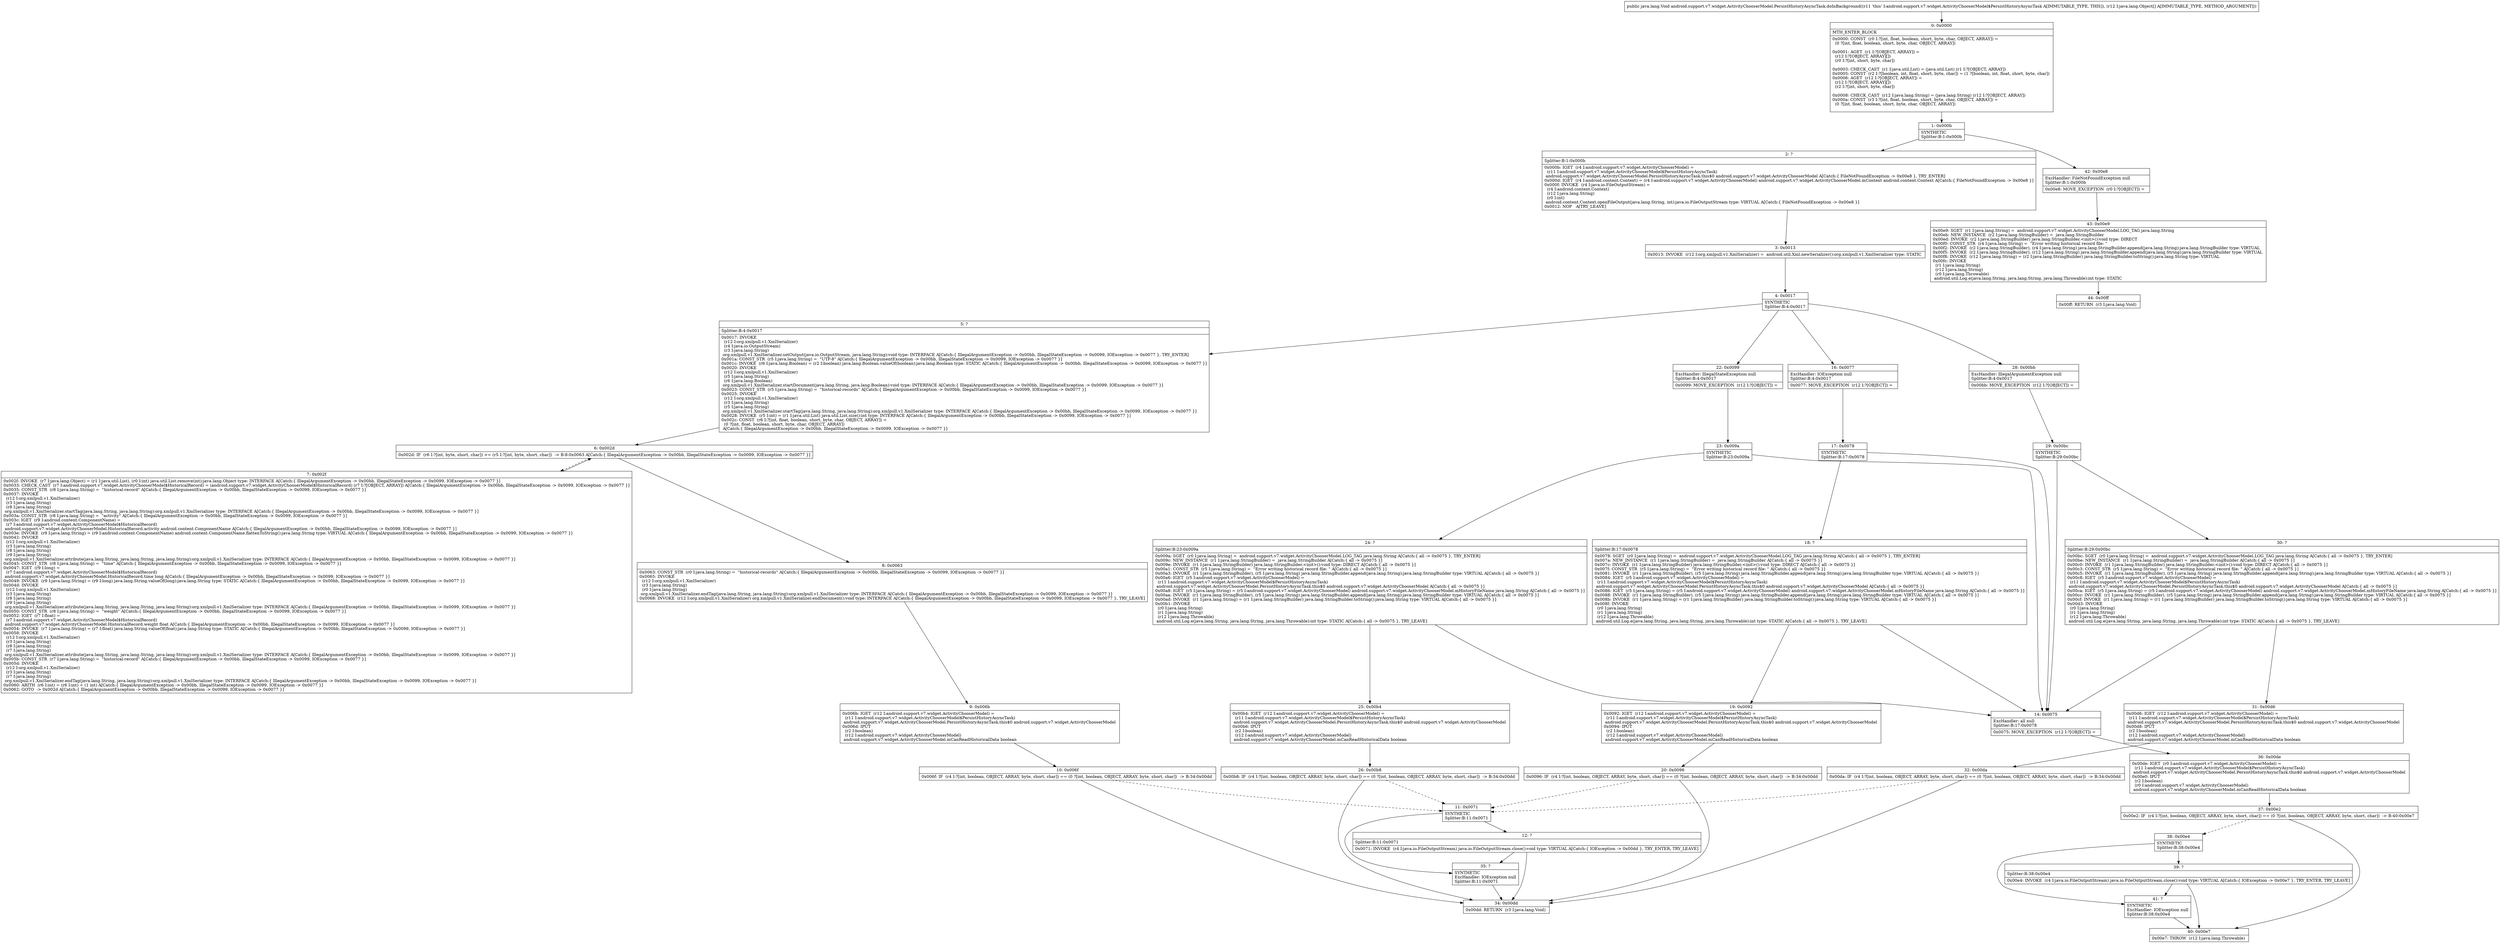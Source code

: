 digraph "CFG forandroid.support.v7.widget.ActivityChooserModel.PersistHistoryAsyncTask.doInBackground([Ljava\/lang\/Object;)Ljava\/lang\/Void;" {
Node_0 [shape=record,label="{0\:\ 0x0000|MTH_ENTER_BLOCK\l|0x0000: CONST  (r0 I:?[int, float, boolean, short, byte, char, OBJECT, ARRAY]) = \l  (0 ?[int, float, boolean, short, byte, char, OBJECT, ARRAY])\l \l0x0001: AGET  (r1 I:?[OBJECT, ARRAY]) = \l  (r12 I:?[OBJECT, ARRAY][])\l  (r0 I:?[int, short, byte, char])\l \l0x0003: CHECK_CAST  (r1 I:java.util.List) = (java.util.List) (r1 I:?[OBJECT, ARRAY]) \l0x0005: CONST  (r2 I:?[boolean, int, float, short, byte, char]) = (1 ?[boolean, int, float, short, byte, char]) \l0x0006: AGET  (r12 I:?[OBJECT, ARRAY]) = \l  (r12 I:?[OBJECT, ARRAY][])\l  (r2 I:?[int, short, byte, char])\l \l0x0008: CHECK_CAST  (r12 I:java.lang.String) = (java.lang.String) (r12 I:?[OBJECT, ARRAY]) \l0x000a: CONST  (r3 I:?[int, float, boolean, short, byte, char, OBJECT, ARRAY]) = \l  (0 ?[int, float, boolean, short, byte, char, OBJECT, ARRAY])\l \l}"];
Node_1 [shape=record,label="{1\:\ 0x000b|SYNTHETIC\lSplitter:B:1:0x000b\l}"];
Node_2 [shape=record,label="{2\:\ ?|Splitter:B:1:0x000b\l|0x000b: IGET  (r4 I:android.support.v7.widget.ActivityChooserModel) = \l  (r11 I:android.support.v7.widget.ActivityChooserModel$PersistHistoryAsyncTask)\l android.support.v7.widget.ActivityChooserModel.PersistHistoryAsyncTask.this$0 android.support.v7.widget.ActivityChooserModel A[Catch:\{ FileNotFoundException \-\> 0x00e8 \}, TRY_ENTER]\l0x000d: IGET  (r4 I:android.content.Context) = (r4 I:android.support.v7.widget.ActivityChooserModel) android.support.v7.widget.ActivityChooserModel.mContext android.content.Context A[Catch:\{ FileNotFoundException \-\> 0x00e8 \}]\l0x000f: INVOKE  (r4 I:java.io.FileOutputStream) = \l  (r4 I:android.content.Context)\l  (r12 I:java.lang.String)\l  (r0 I:int)\l android.content.Context.openFileOutput(java.lang.String, int):java.io.FileOutputStream type: VIRTUAL A[Catch:\{ FileNotFoundException \-\> 0x00e8 \}]\l0x0012: NOP   A[TRY_LEAVE]\l}"];
Node_3 [shape=record,label="{3\:\ 0x0013|0x0013: INVOKE  (r12 I:org.xmlpull.v1.XmlSerializer) =  android.util.Xml.newSerializer():org.xmlpull.v1.XmlSerializer type: STATIC \l}"];
Node_4 [shape=record,label="{4\:\ 0x0017|SYNTHETIC\lSplitter:B:4:0x0017\l}"];
Node_5 [shape=record,label="{5\:\ ?|Splitter:B:4:0x0017\l|0x0017: INVOKE  \l  (r12 I:org.xmlpull.v1.XmlSerializer)\l  (r4 I:java.io.OutputStream)\l  (r3 I:java.lang.String)\l org.xmlpull.v1.XmlSerializer.setOutput(java.io.OutputStream, java.lang.String):void type: INTERFACE A[Catch:\{ IllegalArgumentException \-\> 0x00bb, IllegalStateException \-\> 0x0099, IOException \-\> 0x0077 \}, TRY_ENTER]\l0x001a: CONST_STR  (r5 I:java.lang.String) =  \"UTF\-8\" A[Catch:\{ IllegalArgumentException \-\> 0x00bb, IllegalStateException \-\> 0x0099, IOException \-\> 0x0077 \}]\l0x001c: INVOKE  (r6 I:java.lang.Boolean) = (r2 I:boolean) java.lang.Boolean.valueOf(boolean):java.lang.Boolean type: STATIC A[Catch:\{ IllegalArgumentException \-\> 0x00bb, IllegalStateException \-\> 0x0099, IOException \-\> 0x0077 \}]\l0x0020: INVOKE  \l  (r12 I:org.xmlpull.v1.XmlSerializer)\l  (r5 I:java.lang.String)\l  (r6 I:java.lang.Boolean)\l org.xmlpull.v1.XmlSerializer.startDocument(java.lang.String, java.lang.Boolean):void type: INTERFACE A[Catch:\{ IllegalArgumentException \-\> 0x00bb, IllegalStateException \-\> 0x0099, IOException \-\> 0x0077 \}]\l0x0023: CONST_STR  (r5 I:java.lang.String) =  \"historical\-records\" A[Catch:\{ IllegalArgumentException \-\> 0x00bb, IllegalStateException \-\> 0x0099, IOException \-\> 0x0077 \}]\l0x0025: INVOKE  \l  (r12 I:org.xmlpull.v1.XmlSerializer)\l  (r3 I:java.lang.String)\l  (r5 I:java.lang.String)\l org.xmlpull.v1.XmlSerializer.startTag(java.lang.String, java.lang.String):org.xmlpull.v1.XmlSerializer type: INTERFACE A[Catch:\{ IllegalArgumentException \-\> 0x00bb, IllegalStateException \-\> 0x0099, IOException \-\> 0x0077 \}]\l0x0028: INVOKE  (r5 I:int) = (r1 I:java.util.List) java.util.List.size():int type: INTERFACE A[Catch:\{ IllegalArgumentException \-\> 0x00bb, IllegalStateException \-\> 0x0099, IOException \-\> 0x0077 \}]\l0x002c: CONST  (r6 I:?[int, float, boolean, short, byte, char, OBJECT, ARRAY]) = \l  (0 ?[int, float, boolean, short, byte, char, OBJECT, ARRAY])\l A[Catch:\{ IllegalArgumentException \-\> 0x00bb, IllegalStateException \-\> 0x0099, IOException \-\> 0x0077 \}]\l}"];
Node_6 [shape=record,label="{6\:\ 0x002d|0x002d: IF  (r6 I:?[int, byte, short, char]) \>= (r5 I:?[int, byte, short, char])  \-\> B:8:0x0063 A[Catch:\{ IllegalArgumentException \-\> 0x00bb, IllegalStateException \-\> 0x0099, IOException \-\> 0x0077 \}]\l}"];
Node_7 [shape=record,label="{7\:\ 0x002f|0x002f: INVOKE  (r7 I:java.lang.Object) = (r1 I:java.util.List), (r0 I:int) java.util.List.remove(int):java.lang.Object type: INTERFACE A[Catch:\{ IllegalArgumentException \-\> 0x00bb, IllegalStateException \-\> 0x0099, IOException \-\> 0x0077 \}]\l0x0033: CHECK_CAST  (r7 I:android.support.v7.widget.ActivityChooserModel$HistoricalRecord) = (android.support.v7.widget.ActivityChooserModel$HistoricalRecord) (r7 I:?[OBJECT, ARRAY]) A[Catch:\{ IllegalArgumentException \-\> 0x00bb, IllegalStateException \-\> 0x0099, IOException \-\> 0x0077 \}]\l0x0035: CONST_STR  (r8 I:java.lang.String) =  \"historical\-record\" A[Catch:\{ IllegalArgumentException \-\> 0x00bb, IllegalStateException \-\> 0x0099, IOException \-\> 0x0077 \}]\l0x0037: INVOKE  \l  (r12 I:org.xmlpull.v1.XmlSerializer)\l  (r3 I:java.lang.String)\l  (r8 I:java.lang.String)\l org.xmlpull.v1.XmlSerializer.startTag(java.lang.String, java.lang.String):org.xmlpull.v1.XmlSerializer type: INTERFACE A[Catch:\{ IllegalArgumentException \-\> 0x00bb, IllegalStateException \-\> 0x0099, IOException \-\> 0x0077 \}]\l0x003a: CONST_STR  (r8 I:java.lang.String) =  \"activity\" A[Catch:\{ IllegalArgumentException \-\> 0x00bb, IllegalStateException \-\> 0x0099, IOException \-\> 0x0077 \}]\l0x003c: IGET  (r9 I:android.content.ComponentName) = \l  (r7 I:android.support.v7.widget.ActivityChooserModel$HistoricalRecord)\l android.support.v7.widget.ActivityChooserModel.HistoricalRecord.activity android.content.ComponentName A[Catch:\{ IllegalArgumentException \-\> 0x00bb, IllegalStateException \-\> 0x0099, IOException \-\> 0x0077 \}]\l0x003e: INVOKE  (r9 I:java.lang.String) = (r9 I:android.content.ComponentName) android.content.ComponentName.flattenToString():java.lang.String type: VIRTUAL A[Catch:\{ IllegalArgumentException \-\> 0x00bb, IllegalStateException \-\> 0x0099, IOException \-\> 0x0077 \}]\l0x0042: INVOKE  \l  (r12 I:org.xmlpull.v1.XmlSerializer)\l  (r3 I:java.lang.String)\l  (r8 I:java.lang.String)\l  (r9 I:java.lang.String)\l org.xmlpull.v1.XmlSerializer.attribute(java.lang.String, java.lang.String, java.lang.String):org.xmlpull.v1.XmlSerializer type: INTERFACE A[Catch:\{ IllegalArgumentException \-\> 0x00bb, IllegalStateException \-\> 0x0099, IOException \-\> 0x0077 \}]\l0x0045: CONST_STR  (r8 I:java.lang.String) =  \"time\" A[Catch:\{ IllegalArgumentException \-\> 0x00bb, IllegalStateException \-\> 0x0099, IOException \-\> 0x0077 \}]\l0x0047: IGET  (r9 I:long) = \l  (r7 I:android.support.v7.widget.ActivityChooserModel$HistoricalRecord)\l android.support.v7.widget.ActivityChooserModel.HistoricalRecord.time long A[Catch:\{ IllegalArgumentException \-\> 0x00bb, IllegalStateException \-\> 0x0099, IOException \-\> 0x0077 \}]\l0x0049: INVOKE  (r9 I:java.lang.String) = (r9 I:long) java.lang.String.valueOf(long):java.lang.String type: STATIC A[Catch:\{ IllegalArgumentException \-\> 0x00bb, IllegalStateException \-\> 0x0099, IOException \-\> 0x0077 \}]\l0x004d: INVOKE  \l  (r12 I:org.xmlpull.v1.XmlSerializer)\l  (r3 I:java.lang.String)\l  (r8 I:java.lang.String)\l  (r9 I:java.lang.String)\l org.xmlpull.v1.XmlSerializer.attribute(java.lang.String, java.lang.String, java.lang.String):org.xmlpull.v1.XmlSerializer type: INTERFACE A[Catch:\{ IllegalArgumentException \-\> 0x00bb, IllegalStateException \-\> 0x0099, IOException \-\> 0x0077 \}]\l0x0050: CONST_STR  (r8 I:java.lang.String) =  \"weight\" A[Catch:\{ IllegalArgumentException \-\> 0x00bb, IllegalStateException \-\> 0x0099, IOException \-\> 0x0077 \}]\l0x0052: IGET  (r7 I:float) = \l  (r7 I:android.support.v7.widget.ActivityChooserModel$HistoricalRecord)\l android.support.v7.widget.ActivityChooserModel.HistoricalRecord.weight float A[Catch:\{ IllegalArgumentException \-\> 0x00bb, IllegalStateException \-\> 0x0099, IOException \-\> 0x0077 \}]\l0x0054: INVOKE  (r7 I:java.lang.String) = (r7 I:float) java.lang.String.valueOf(float):java.lang.String type: STATIC A[Catch:\{ IllegalArgumentException \-\> 0x00bb, IllegalStateException \-\> 0x0099, IOException \-\> 0x0077 \}]\l0x0058: INVOKE  \l  (r12 I:org.xmlpull.v1.XmlSerializer)\l  (r3 I:java.lang.String)\l  (r8 I:java.lang.String)\l  (r7 I:java.lang.String)\l org.xmlpull.v1.XmlSerializer.attribute(java.lang.String, java.lang.String, java.lang.String):org.xmlpull.v1.XmlSerializer type: INTERFACE A[Catch:\{ IllegalArgumentException \-\> 0x00bb, IllegalStateException \-\> 0x0099, IOException \-\> 0x0077 \}]\l0x005b: CONST_STR  (r7 I:java.lang.String) =  \"historical\-record\" A[Catch:\{ IllegalArgumentException \-\> 0x00bb, IllegalStateException \-\> 0x0099, IOException \-\> 0x0077 \}]\l0x005d: INVOKE  \l  (r12 I:org.xmlpull.v1.XmlSerializer)\l  (r3 I:java.lang.String)\l  (r7 I:java.lang.String)\l org.xmlpull.v1.XmlSerializer.endTag(java.lang.String, java.lang.String):org.xmlpull.v1.XmlSerializer type: INTERFACE A[Catch:\{ IllegalArgumentException \-\> 0x00bb, IllegalStateException \-\> 0x0099, IOException \-\> 0x0077 \}]\l0x0060: ARITH  (r6 I:int) = (r6 I:int) + (1 int) A[Catch:\{ IllegalArgumentException \-\> 0x00bb, IllegalStateException \-\> 0x0099, IOException \-\> 0x0077 \}]\l0x0062: GOTO  \-\> 0x002d A[Catch:\{ IllegalArgumentException \-\> 0x00bb, IllegalStateException \-\> 0x0099, IOException \-\> 0x0077 \}]\l}"];
Node_8 [shape=record,label="{8\:\ 0x0063|0x0063: CONST_STR  (r0 I:java.lang.String) =  \"historical\-records\" A[Catch:\{ IllegalArgumentException \-\> 0x00bb, IllegalStateException \-\> 0x0099, IOException \-\> 0x0077 \}]\l0x0065: INVOKE  \l  (r12 I:org.xmlpull.v1.XmlSerializer)\l  (r3 I:java.lang.String)\l  (r0 I:java.lang.String)\l org.xmlpull.v1.XmlSerializer.endTag(java.lang.String, java.lang.String):org.xmlpull.v1.XmlSerializer type: INTERFACE A[Catch:\{ IllegalArgumentException \-\> 0x00bb, IllegalStateException \-\> 0x0099, IOException \-\> 0x0077 \}]\l0x0068: INVOKE  (r12 I:org.xmlpull.v1.XmlSerializer) org.xmlpull.v1.XmlSerializer.endDocument():void type: INTERFACE A[Catch:\{ IllegalArgumentException \-\> 0x00bb, IllegalStateException \-\> 0x0099, IOException \-\> 0x0077 \}, TRY_LEAVE]\l}"];
Node_9 [shape=record,label="{9\:\ 0x006b|0x006b: IGET  (r12 I:android.support.v7.widget.ActivityChooserModel) = \l  (r11 I:android.support.v7.widget.ActivityChooserModel$PersistHistoryAsyncTask)\l android.support.v7.widget.ActivityChooserModel.PersistHistoryAsyncTask.this$0 android.support.v7.widget.ActivityChooserModel \l0x006d: IPUT  \l  (r2 I:boolean)\l  (r12 I:android.support.v7.widget.ActivityChooserModel)\l android.support.v7.widget.ActivityChooserModel.mCanReadHistoricalData boolean \l}"];
Node_10 [shape=record,label="{10\:\ 0x006f|0x006f: IF  (r4 I:?[int, boolean, OBJECT, ARRAY, byte, short, char]) == (0 ?[int, boolean, OBJECT, ARRAY, byte, short, char])  \-\> B:34:0x00dd \l}"];
Node_11 [shape=record,label="{11\:\ 0x0071|SYNTHETIC\lSplitter:B:11:0x0071\l}"];
Node_12 [shape=record,label="{12\:\ ?|Splitter:B:11:0x0071\l|0x0071: INVOKE  (r4 I:java.io.FileOutputStream) java.io.FileOutputStream.close():void type: VIRTUAL A[Catch:\{ IOException \-\> 0x00dd \}, TRY_ENTER, TRY_LEAVE]\l}"];
Node_14 [shape=record,label="{14\:\ 0x0075|ExcHandler: all null\lSplitter:B:17:0x0078\l|0x0075: MOVE_EXCEPTION  (r12 I:?[OBJECT]) =  \l}"];
Node_16 [shape=record,label="{16\:\ 0x0077|ExcHandler: IOException null\lSplitter:B:4:0x0017\l|0x0077: MOVE_EXCEPTION  (r12 I:?[OBJECT]) =  \l}"];
Node_17 [shape=record,label="{17\:\ 0x0078|SYNTHETIC\lSplitter:B:17:0x0078\l}"];
Node_18 [shape=record,label="{18\:\ ?|Splitter:B:17:0x0078\l|0x0078: SGET  (r0 I:java.lang.String) =  android.support.v7.widget.ActivityChooserModel.LOG_TAG java.lang.String A[Catch:\{ all \-\> 0x0075 \}, TRY_ENTER]\l0x007a: NEW_INSTANCE  (r1 I:java.lang.StringBuilder) =  java.lang.StringBuilder A[Catch:\{ all \-\> 0x0075 \}]\l0x007c: INVOKE  (r1 I:java.lang.StringBuilder) java.lang.StringBuilder.\<init\>():void type: DIRECT A[Catch:\{ all \-\> 0x0075 \}]\l0x007f: CONST_STR  (r5 I:java.lang.String) =  \"Error writing historical record file: \" A[Catch:\{ all \-\> 0x0075 \}]\l0x0081: INVOKE  (r1 I:java.lang.StringBuilder), (r5 I:java.lang.String) java.lang.StringBuilder.append(java.lang.String):java.lang.StringBuilder type: VIRTUAL A[Catch:\{ all \-\> 0x0075 \}]\l0x0084: IGET  (r5 I:android.support.v7.widget.ActivityChooserModel) = \l  (r11 I:android.support.v7.widget.ActivityChooserModel$PersistHistoryAsyncTask)\l android.support.v7.widget.ActivityChooserModel.PersistHistoryAsyncTask.this$0 android.support.v7.widget.ActivityChooserModel A[Catch:\{ all \-\> 0x0075 \}]\l0x0086: IGET  (r5 I:java.lang.String) = (r5 I:android.support.v7.widget.ActivityChooserModel) android.support.v7.widget.ActivityChooserModel.mHistoryFileName java.lang.String A[Catch:\{ all \-\> 0x0075 \}]\l0x0088: INVOKE  (r1 I:java.lang.StringBuilder), (r5 I:java.lang.String) java.lang.StringBuilder.append(java.lang.String):java.lang.StringBuilder type: VIRTUAL A[Catch:\{ all \-\> 0x0075 \}]\l0x008b: INVOKE  (r1 I:java.lang.String) = (r1 I:java.lang.StringBuilder) java.lang.StringBuilder.toString():java.lang.String type: VIRTUAL A[Catch:\{ all \-\> 0x0075 \}]\l0x008f: INVOKE  \l  (r0 I:java.lang.String)\l  (r1 I:java.lang.String)\l  (r12 I:java.lang.Throwable)\l android.util.Log.e(java.lang.String, java.lang.String, java.lang.Throwable):int type: STATIC A[Catch:\{ all \-\> 0x0075 \}, TRY_LEAVE]\l}"];
Node_19 [shape=record,label="{19\:\ 0x0092|0x0092: IGET  (r12 I:android.support.v7.widget.ActivityChooserModel) = \l  (r11 I:android.support.v7.widget.ActivityChooserModel$PersistHistoryAsyncTask)\l android.support.v7.widget.ActivityChooserModel.PersistHistoryAsyncTask.this$0 android.support.v7.widget.ActivityChooserModel \l0x0094: IPUT  \l  (r2 I:boolean)\l  (r12 I:android.support.v7.widget.ActivityChooserModel)\l android.support.v7.widget.ActivityChooserModel.mCanReadHistoricalData boolean \l}"];
Node_20 [shape=record,label="{20\:\ 0x0096|0x0096: IF  (r4 I:?[int, boolean, OBJECT, ARRAY, byte, short, char]) == (0 ?[int, boolean, OBJECT, ARRAY, byte, short, char])  \-\> B:34:0x00dd \l}"];
Node_22 [shape=record,label="{22\:\ 0x0099|ExcHandler: IllegalStateException null\lSplitter:B:4:0x0017\l|0x0099: MOVE_EXCEPTION  (r12 I:?[OBJECT]) =  \l}"];
Node_23 [shape=record,label="{23\:\ 0x009a|SYNTHETIC\lSplitter:B:23:0x009a\l}"];
Node_24 [shape=record,label="{24\:\ ?|Splitter:B:23:0x009a\l|0x009a: SGET  (r0 I:java.lang.String) =  android.support.v7.widget.ActivityChooserModel.LOG_TAG java.lang.String A[Catch:\{ all \-\> 0x0075 \}, TRY_ENTER]\l0x009c: NEW_INSTANCE  (r1 I:java.lang.StringBuilder) =  java.lang.StringBuilder A[Catch:\{ all \-\> 0x0075 \}]\l0x009e: INVOKE  (r1 I:java.lang.StringBuilder) java.lang.StringBuilder.\<init\>():void type: DIRECT A[Catch:\{ all \-\> 0x0075 \}]\l0x00a1: CONST_STR  (r5 I:java.lang.String) =  \"Error writing historical record file: \" A[Catch:\{ all \-\> 0x0075 \}]\l0x00a3: INVOKE  (r1 I:java.lang.StringBuilder), (r5 I:java.lang.String) java.lang.StringBuilder.append(java.lang.String):java.lang.StringBuilder type: VIRTUAL A[Catch:\{ all \-\> 0x0075 \}]\l0x00a6: IGET  (r5 I:android.support.v7.widget.ActivityChooserModel) = \l  (r11 I:android.support.v7.widget.ActivityChooserModel$PersistHistoryAsyncTask)\l android.support.v7.widget.ActivityChooserModel.PersistHistoryAsyncTask.this$0 android.support.v7.widget.ActivityChooserModel A[Catch:\{ all \-\> 0x0075 \}]\l0x00a8: IGET  (r5 I:java.lang.String) = (r5 I:android.support.v7.widget.ActivityChooserModel) android.support.v7.widget.ActivityChooserModel.mHistoryFileName java.lang.String A[Catch:\{ all \-\> 0x0075 \}]\l0x00aa: INVOKE  (r1 I:java.lang.StringBuilder), (r5 I:java.lang.String) java.lang.StringBuilder.append(java.lang.String):java.lang.StringBuilder type: VIRTUAL A[Catch:\{ all \-\> 0x0075 \}]\l0x00ad: INVOKE  (r1 I:java.lang.String) = (r1 I:java.lang.StringBuilder) java.lang.StringBuilder.toString():java.lang.String type: VIRTUAL A[Catch:\{ all \-\> 0x0075 \}]\l0x00b1: INVOKE  \l  (r0 I:java.lang.String)\l  (r1 I:java.lang.String)\l  (r12 I:java.lang.Throwable)\l android.util.Log.e(java.lang.String, java.lang.String, java.lang.Throwable):int type: STATIC A[Catch:\{ all \-\> 0x0075 \}, TRY_LEAVE]\l}"];
Node_25 [shape=record,label="{25\:\ 0x00b4|0x00b4: IGET  (r12 I:android.support.v7.widget.ActivityChooserModel) = \l  (r11 I:android.support.v7.widget.ActivityChooserModel$PersistHistoryAsyncTask)\l android.support.v7.widget.ActivityChooserModel.PersistHistoryAsyncTask.this$0 android.support.v7.widget.ActivityChooserModel \l0x00b6: IPUT  \l  (r2 I:boolean)\l  (r12 I:android.support.v7.widget.ActivityChooserModel)\l android.support.v7.widget.ActivityChooserModel.mCanReadHistoricalData boolean \l}"];
Node_26 [shape=record,label="{26\:\ 0x00b8|0x00b8: IF  (r4 I:?[int, boolean, OBJECT, ARRAY, byte, short, char]) == (0 ?[int, boolean, OBJECT, ARRAY, byte, short, char])  \-\> B:34:0x00dd \l}"];
Node_28 [shape=record,label="{28\:\ 0x00bb|ExcHandler: IllegalArgumentException null\lSplitter:B:4:0x0017\l|0x00bb: MOVE_EXCEPTION  (r12 I:?[OBJECT]) =  \l}"];
Node_29 [shape=record,label="{29\:\ 0x00bc|SYNTHETIC\lSplitter:B:29:0x00bc\l}"];
Node_30 [shape=record,label="{30\:\ ?|Splitter:B:29:0x00bc\l|0x00bc: SGET  (r0 I:java.lang.String) =  android.support.v7.widget.ActivityChooserModel.LOG_TAG java.lang.String A[Catch:\{ all \-\> 0x0075 \}, TRY_ENTER]\l0x00be: NEW_INSTANCE  (r1 I:java.lang.StringBuilder) =  java.lang.StringBuilder A[Catch:\{ all \-\> 0x0075 \}]\l0x00c0: INVOKE  (r1 I:java.lang.StringBuilder) java.lang.StringBuilder.\<init\>():void type: DIRECT A[Catch:\{ all \-\> 0x0075 \}]\l0x00c3: CONST_STR  (r5 I:java.lang.String) =  \"Error writing historical record file: \" A[Catch:\{ all \-\> 0x0075 \}]\l0x00c5: INVOKE  (r1 I:java.lang.StringBuilder), (r5 I:java.lang.String) java.lang.StringBuilder.append(java.lang.String):java.lang.StringBuilder type: VIRTUAL A[Catch:\{ all \-\> 0x0075 \}]\l0x00c8: IGET  (r5 I:android.support.v7.widget.ActivityChooserModel) = \l  (r11 I:android.support.v7.widget.ActivityChooserModel$PersistHistoryAsyncTask)\l android.support.v7.widget.ActivityChooserModel.PersistHistoryAsyncTask.this$0 android.support.v7.widget.ActivityChooserModel A[Catch:\{ all \-\> 0x0075 \}]\l0x00ca: IGET  (r5 I:java.lang.String) = (r5 I:android.support.v7.widget.ActivityChooserModel) android.support.v7.widget.ActivityChooserModel.mHistoryFileName java.lang.String A[Catch:\{ all \-\> 0x0075 \}]\l0x00cc: INVOKE  (r1 I:java.lang.StringBuilder), (r5 I:java.lang.String) java.lang.StringBuilder.append(java.lang.String):java.lang.StringBuilder type: VIRTUAL A[Catch:\{ all \-\> 0x0075 \}]\l0x00cf: INVOKE  (r1 I:java.lang.String) = (r1 I:java.lang.StringBuilder) java.lang.StringBuilder.toString():java.lang.String type: VIRTUAL A[Catch:\{ all \-\> 0x0075 \}]\l0x00d3: INVOKE  \l  (r0 I:java.lang.String)\l  (r1 I:java.lang.String)\l  (r12 I:java.lang.Throwable)\l android.util.Log.e(java.lang.String, java.lang.String, java.lang.Throwable):int type: STATIC A[Catch:\{ all \-\> 0x0075 \}, TRY_LEAVE]\l}"];
Node_31 [shape=record,label="{31\:\ 0x00d6|0x00d6: IGET  (r12 I:android.support.v7.widget.ActivityChooserModel) = \l  (r11 I:android.support.v7.widget.ActivityChooserModel$PersistHistoryAsyncTask)\l android.support.v7.widget.ActivityChooserModel.PersistHistoryAsyncTask.this$0 android.support.v7.widget.ActivityChooserModel \l0x00d8: IPUT  \l  (r2 I:boolean)\l  (r12 I:android.support.v7.widget.ActivityChooserModel)\l android.support.v7.widget.ActivityChooserModel.mCanReadHistoricalData boolean \l}"];
Node_32 [shape=record,label="{32\:\ 0x00da|0x00da: IF  (r4 I:?[int, boolean, OBJECT, ARRAY, byte, short, char]) == (0 ?[int, boolean, OBJECT, ARRAY, byte, short, char])  \-\> B:34:0x00dd \l}"];
Node_34 [shape=record,label="{34\:\ 0x00dd|0x00dd: RETURN  (r3 I:java.lang.Void) \l}"];
Node_35 [shape=record,label="{35\:\ ?|SYNTHETIC\lExcHandler: IOException null\lSplitter:B:11:0x0071\l}"];
Node_36 [shape=record,label="{36\:\ 0x00de|0x00de: IGET  (r0 I:android.support.v7.widget.ActivityChooserModel) = \l  (r11 I:android.support.v7.widget.ActivityChooserModel$PersistHistoryAsyncTask)\l android.support.v7.widget.ActivityChooserModel.PersistHistoryAsyncTask.this$0 android.support.v7.widget.ActivityChooserModel \l0x00e0: IPUT  \l  (r2 I:boolean)\l  (r0 I:android.support.v7.widget.ActivityChooserModel)\l android.support.v7.widget.ActivityChooserModel.mCanReadHistoricalData boolean \l}"];
Node_37 [shape=record,label="{37\:\ 0x00e2|0x00e2: IF  (r4 I:?[int, boolean, OBJECT, ARRAY, byte, short, char]) == (0 ?[int, boolean, OBJECT, ARRAY, byte, short, char])  \-\> B:40:0x00e7 \l}"];
Node_38 [shape=record,label="{38\:\ 0x00e4|SYNTHETIC\lSplitter:B:38:0x00e4\l}"];
Node_39 [shape=record,label="{39\:\ ?|Splitter:B:38:0x00e4\l|0x00e4: INVOKE  (r4 I:java.io.FileOutputStream) java.io.FileOutputStream.close():void type: VIRTUAL A[Catch:\{ IOException \-\> 0x00e7 \}, TRY_ENTER, TRY_LEAVE]\l}"];
Node_40 [shape=record,label="{40\:\ 0x00e7|0x00e7: THROW  (r12 I:java.lang.Throwable) \l}"];
Node_41 [shape=record,label="{41\:\ ?|SYNTHETIC\lExcHandler: IOException null\lSplitter:B:38:0x00e4\l}"];
Node_42 [shape=record,label="{42\:\ 0x00e8|ExcHandler: FileNotFoundException null\lSplitter:B:1:0x000b\l|0x00e8: MOVE_EXCEPTION  (r0 I:?[OBJECT]) =  \l}"];
Node_43 [shape=record,label="{43\:\ 0x00e9|0x00e9: SGET  (r1 I:java.lang.String) =  android.support.v7.widget.ActivityChooserModel.LOG_TAG java.lang.String \l0x00eb: NEW_INSTANCE  (r2 I:java.lang.StringBuilder) =  java.lang.StringBuilder \l0x00ed: INVOKE  (r2 I:java.lang.StringBuilder) java.lang.StringBuilder.\<init\>():void type: DIRECT \l0x00f0: CONST_STR  (r4 I:java.lang.String) =  \"Error writing historical record file: \" \l0x00f2: INVOKE  (r2 I:java.lang.StringBuilder), (r4 I:java.lang.String) java.lang.StringBuilder.append(java.lang.String):java.lang.StringBuilder type: VIRTUAL \l0x00f5: INVOKE  (r2 I:java.lang.StringBuilder), (r12 I:java.lang.String) java.lang.StringBuilder.append(java.lang.String):java.lang.StringBuilder type: VIRTUAL \l0x00f8: INVOKE  (r12 I:java.lang.String) = (r2 I:java.lang.StringBuilder) java.lang.StringBuilder.toString():java.lang.String type: VIRTUAL \l0x00fc: INVOKE  \l  (r1 I:java.lang.String)\l  (r12 I:java.lang.String)\l  (r0 I:java.lang.Throwable)\l android.util.Log.e(java.lang.String, java.lang.String, java.lang.Throwable):int type: STATIC \l}"];
Node_44 [shape=record,label="{44\:\ 0x00ff|0x00ff: RETURN  (r3 I:java.lang.Void) \l}"];
MethodNode[shape=record,label="{public java.lang.Void android.support.v7.widget.ActivityChooserModel.PersistHistoryAsyncTask.doInBackground((r11 'this' I:android.support.v7.widget.ActivityChooserModel$PersistHistoryAsyncTask A[IMMUTABLE_TYPE, THIS]), (r12 I:java.lang.Object[] A[IMMUTABLE_TYPE, METHOD_ARGUMENT])) }"];
MethodNode -> Node_0;
Node_0 -> Node_1;
Node_1 -> Node_2;
Node_1 -> Node_42;
Node_2 -> Node_3;
Node_3 -> Node_4;
Node_4 -> Node_5;
Node_4 -> Node_28;
Node_4 -> Node_22;
Node_4 -> Node_16;
Node_5 -> Node_6;
Node_6 -> Node_7[style=dashed];
Node_6 -> Node_8;
Node_7 -> Node_6;
Node_8 -> Node_9;
Node_9 -> Node_10;
Node_10 -> Node_11[style=dashed];
Node_10 -> Node_34;
Node_11 -> Node_12;
Node_11 -> Node_35;
Node_12 -> Node_35;
Node_12 -> Node_34;
Node_14 -> Node_36;
Node_16 -> Node_17;
Node_17 -> Node_18;
Node_17 -> Node_14;
Node_18 -> Node_19;
Node_18 -> Node_14;
Node_19 -> Node_20;
Node_20 -> Node_34;
Node_20 -> Node_11[style=dashed];
Node_22 -> Node_23;
Node_23 -> Node_24;
Node_23 -> Node_14;
Node_24 -> Node_25;
Node_24 -> Node_14;
Node_25 -> Node_26;
Node_26 -> Node_34;
Node_26 -> Node_11[style=dashed];
Node_28 -> Node_29;
Node_29 -> Node_30;
Node_29 -> Node_14;
Node_30 -> Node_31;
Node_30 -> Node_14;
Node_31 -> Node_32;
Node_32 -> Node_34;
Node_32 -> Node_11[style=dashed];
Node_35 -> Node_34;
Node_36 -> Node_37;
Node_37 -> Node_38[style=dashed];
Node_37 -> Node_40;
Node_38 -> Node_39;
Node_38 -> Node_41;
Node_39 -> Node_40;
Node_39 -> Node_41;
Node_41 -> Node_40;
Node_42 -> Node_43;
Node_43 -> Node_44;
}

